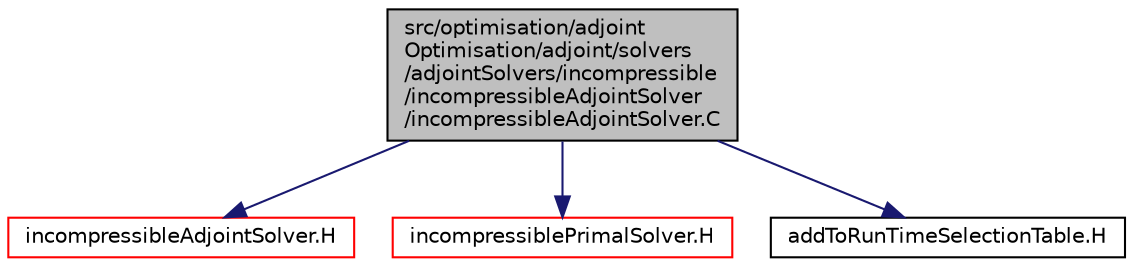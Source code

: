 digraph "src/optimisation/adjointOptimisation/adjoint/solvers/adjointSolvers/incompressible/incompressibleAdjointSolver/incompressibleAdjointSolver.C"
{
  bgcolor="transparent";
  edge [fontname="Helvetica",fontsize="10",labelfontname="Helvetica",labelfontsize="10"];
  node [fontname="Helvetica",fontsize="10",shape=record];
  Node1 [label="src/optimisation/adjoint\lOptimisation/adjoint/solvers\l/adjointSolvers/incompressible\l/incompressibleAdjointSolver\l/incompressibleAdjointSolver.C",height=0.2,width=0.4,color="black", fillcolor="grey75", style="filled" fontcolor="black"];
  Node1 -> Node2 [color="midnightblue",fontsize="10",style="solid",fontname="Helvetica"];
  Node2 [label="incompressibleAdjointSolver.H",height=0.2,width=0.4,color="red",URL="$incompressibleAdjointSolver_8H.html"];
  Node1 -> Node3 [color="midnightblue",fontsize="10",style="solid",fontname="Helvetica"];
  Node3 [label="incompressiblePrimalSolver.H",height=0.2,width=0.4,color="red",URL="$incompressiblePrimalSolver_8H.html"];
  Node1 -> Node4 [color="midnightblue",fontsize="10",style="solid",fontname="Helvetica"];
  Node4 [label="addToRunTimeSelectionTable.H",height=0.2,width=0.4,color="black",URL="$addToRunTimeSelectionTable_8H.html",tooltip="Macros for easy insertion into run-time selection tables. "];
}
